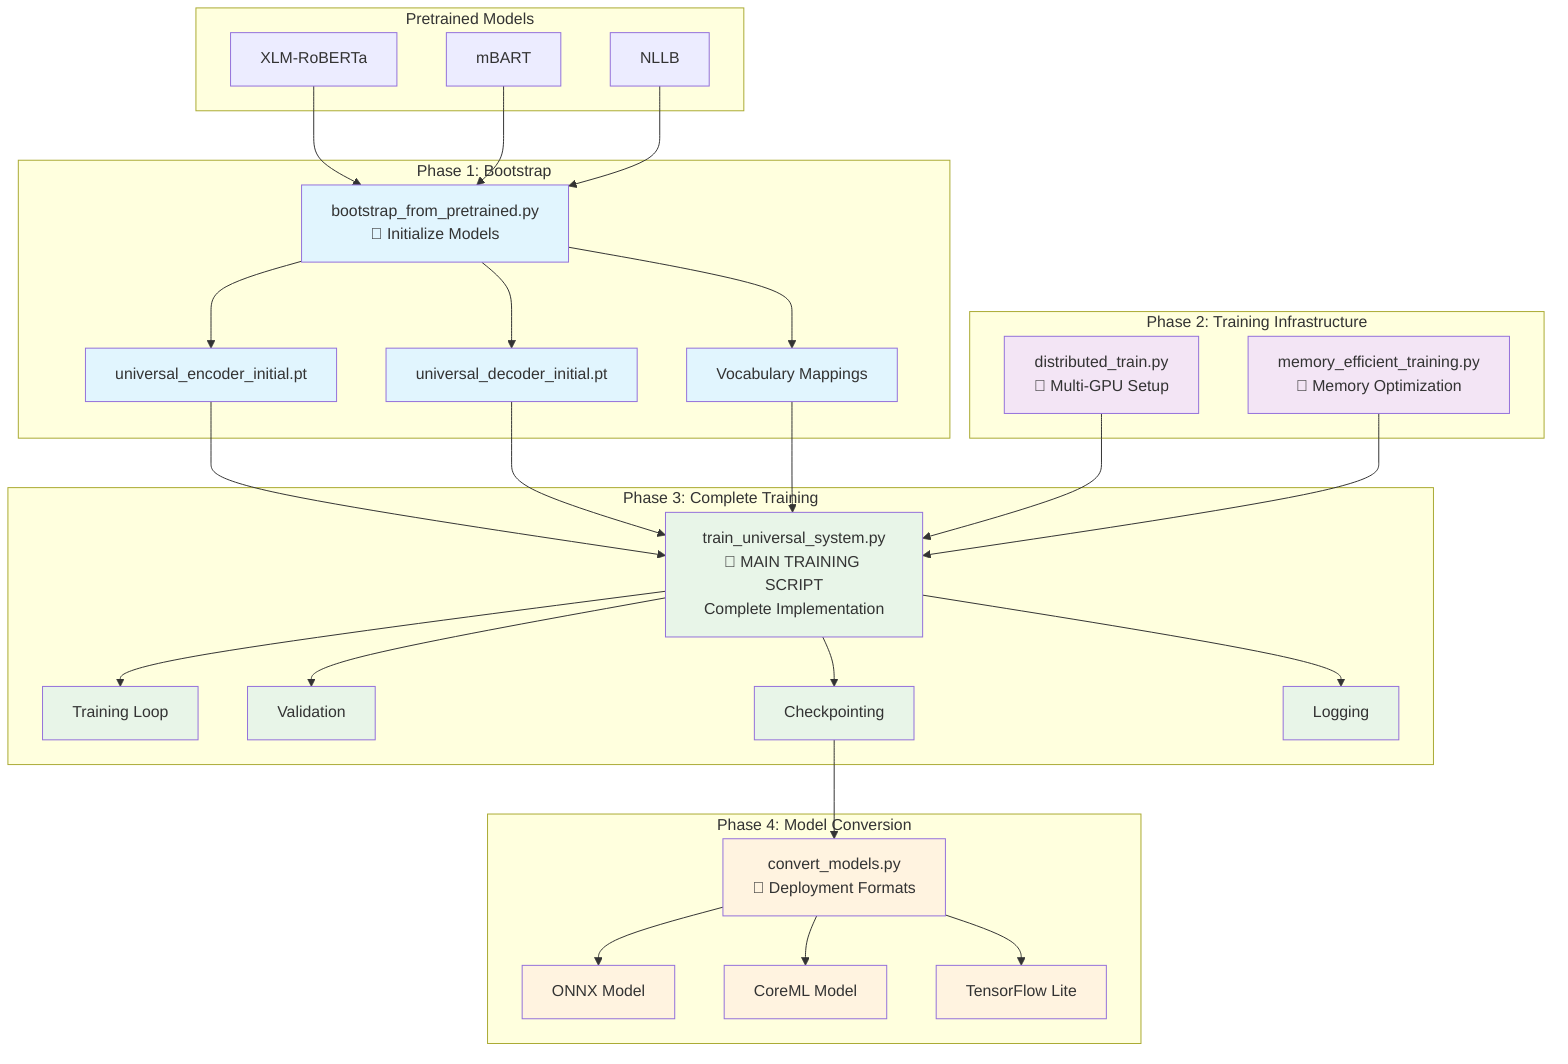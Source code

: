 graph TB
    %% Data Sources
    subgraph "Pretrained Models"
        A1[XLM-RoBERTa]
        A2[mBART]
        A3[NLLB]
    end
    
    %% Bootstrap Phase
    subgraph "Phase 1: Bootstrap"
        B1[bootstrap_from_pretrained.py<br/>🎯 Initialize Models]
        B2[universal_encoder_initial.pt]
        B3[universal_decoder_initial.pt]
        B4[Vocabulary Mappings]
    end
    
    %% Training Infrastructure
    subgraph "Phase 2: Training Infrastructure"
        C1[distributed_train.py<br/>🔧 Multi-GPU Setup]
        C2[memory_efficient_training.py<br/>🔧 Memory Optimization]
    end
    
    %% Main Training - SINGLE SCRIPT
    subgraph "Phase 3: Complete Training"
        D1[train_universal_system.py<br/>🚀 MAIN TRAINING SCRIPT<br/>Complete Implementation]
        D2[Training Loop]
        D3[Validation]
        D4[Checkpointing]
        D5[Logging]
    end
    
    %% Model Conversion - SEPARATE SCRIPT
    subgraph "Phase 4: Model Conversion"
        E1[convert_models.py<br/>📱 Deployment Formats]
        E2[ONNX Model]
        E3[CoreML Model]
        E4[TensorFlow Lite]
    end
    
    %% Connections
    A1 --> B1
    A2 --> B1
    A3 --> B1
    B1 --> B2
    B1 --> B3
    B1 --> B4
    
    B2 --> D1
    B3 --> D1
    B4 --> D1
    C1 --> D1
    C2 --> D1
    
    D1 --> D2
    D1 --> D3
    D1 --> D4
    D1 --> D5
    
    D4 --> E1
    E1 --> E2
    E1 --> E3
    E1 --> E4
    
    %% Styling
    classDef bootstrap fill:#e1f5fe
    classDef infrastructure fill:#f3e5f5
    classDef training fill:#e8f5e8
    classDef conversion fill:#fff3e0
    classDef remove fill:#ffebee,stroke:#f44336,stroke-width:3px,stroke-dasharray: 5 5
    
    class B1,B2,B3,B4 bootstrap
    class C1,C2 infrastructure
    class D1,D2,D3,D4,D5 training
    class E1,E2,E3,E4 conversion